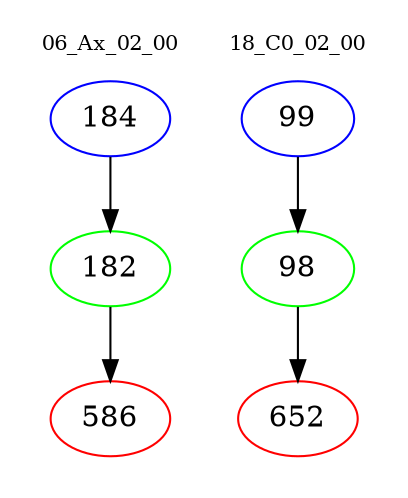 digraph{
subgraph cluster_0 {
color = white
label = "06_Ax_02_00";
fontsize=10;
T0_184 [label="184", color="blue"]
T0_184 -> T0_182 [color="black"]
T0_182 [label="182", color="green"]
T0_182 -> T0_586 [color="black"]
T0_586 [label="586", color="red"]
}
subgraph cluster_1 {
color = white
label = "18_C0_02_00";
fontsize=10;
T1_99 [label="99", color="blue"]
T1_99 -> T1_98 [color="black"]
T1_98 [label="98", color="green"]
T1_98 -> T1_652 [color="black"]
T1_652 [label="652", color="red"]
}
}
